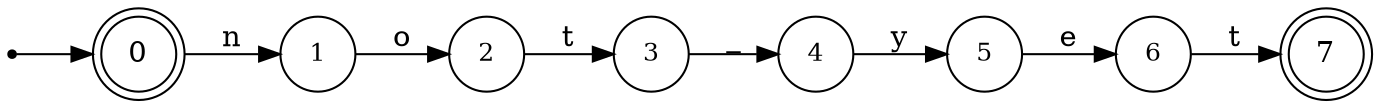 digraph finite_state_machine {
	rankdir=LR;
	size="10,10"

	node [ shape = doublecircle, label = "0", fontsize  = 14] n0;

	node [ shape = circle, label = "1", fontsize  = 12] n1;
	node [ shape = circle, label = "2", fontsize  = 12] n2;
	node [ shape = circle, label = "3", fontsize  = 12] n3;
	node [ shape = circle, label = "4", fontsize  = 12] n4;
	node [ shape = circle, label = "5", fontsize  = 12] n5;
	node [ shape = circle, label = "6", fontsize  = 12] n6;

	node [ shape = doublecircle, label = "7", fontsize  = 14] n7;

	node [shape = point ]; qi
	qi -> n0;

	n0 -> n1 [ label = "n" ];
	n1 -> n2 [ label = "o" ];
	n2 -> n3 [ label = "t" ];
	n3 -> n4 [ label = "_" ];
	n4 -> n5 [ label = "y" ];
	n5 -> n6 [ label = "e" ];
	n6 -> n7 [ label = "t" ];
}